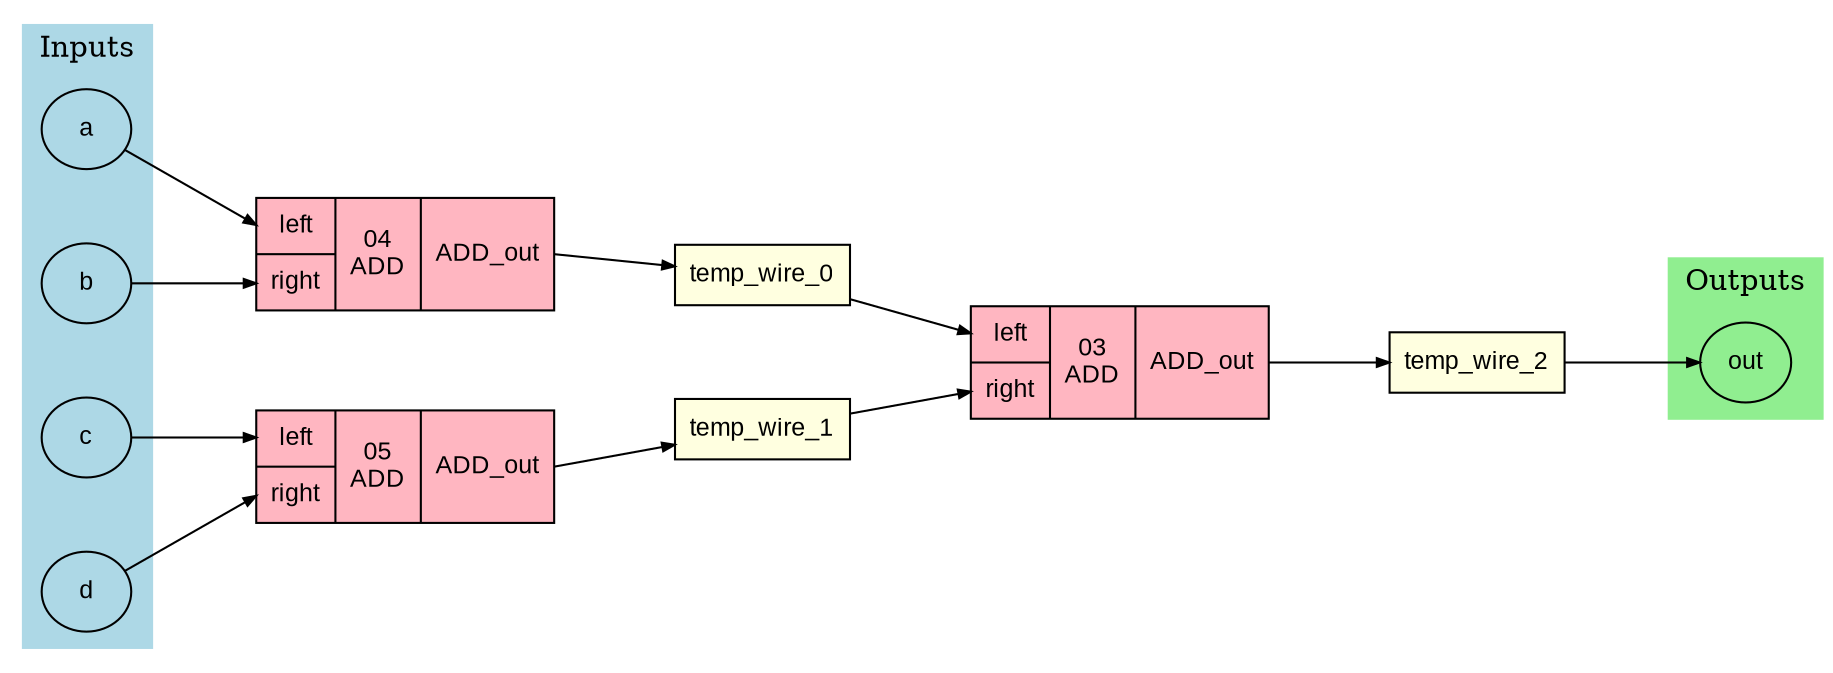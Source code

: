 digraph "module_af0d7843-c3d5-4c22-826b-626363c69876" {
	graph [concentrate=false dpi=300 nodesep=0.5 ordering=out rankdir=LR ranksep=0.8 splines=polyline]
	node [fillcolor=white fontname=Arial fontsize=12 height=0.4 margin=0.1 penwidth=1.0 shape=record style=filled width=0.6]
	edge [arrowhead=normal arrowsize=0.6 fontname=Arial fontsize=10 penwidth=1.0]
	a [label=a fillcolor=lightblue shape=ellipse style=filled]
	b [label=b fillcolor=lightblue shape=ellipse style=filled]
	c [label=c fillcolor=lightblue shape=ellipse style=filled]
	d [label=d fillcolor=lightblue shape=ellipse style=filled]
	out [label=out fillcolor=lightgreen shape=ellipse style=filled]
	temp_wire_0 [label=temp_wire_0 fillcolor=lightyellow shape=box style=filled]
	temp_wire_1 [label=temp_wire_1 fillcolor=lightyellow shape=box style=filled]
	temp_wire_2 [label=temp_wire_2 fillcolor=lightyellow shape=box style=filled]
	temp_wire_2 -> out
	op_ADD_03 [label="{{<A> left|<B> right}|{03\nADD}|<out> ADD_out}" fillcolor=lightpink shape=record style=filled]
	temp_wire_0 -> op_ADD_03:A
	temp_wire_1 -> op_ADD_03:B
	op_ADD_03:out -> temp_wire_2
	op_ADD_04 [label="{{<A> left|<B> right}|{04\nADD}|<out> ADD_out}" fillcolor=lightpink shape=record style=filled]
	a -> op_ADD_04:A
	b -> op_ADD_04:B
	op_ADD_04:out -> temp_wire_0
	op_ADD_05 [label="{{<A> left|<B> right}|{05\nADD}|<out> ADD_out}" fillcolor=lightpink shape=record style=filled]
	c -> op_ADD_05:A
	d -> op_ADD_05:B
	op_ADD_05:out -> temp_wire_1
	subgraph cluster_inputs {
		color=lightblue label=Inputs rank=source style=filled
		a
		b
		c
		d
	}
	subgraph cluster_outputs {
		color=lightgreen label=Outputs rank=sink style=filled
		out
	}
}
